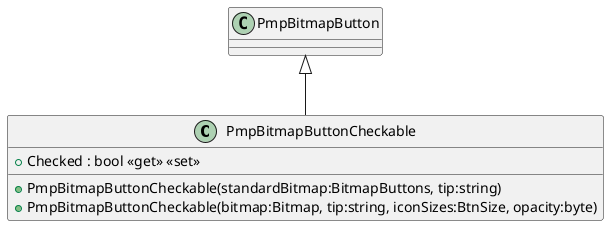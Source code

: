 @startuml
class PmpBitmapButtonCheckable {
    + PmpBitmapButtonCheckable(standardBitmap:BitmapButtons, tip:string)
    + PmpBitmapButtonCheckable(bitmap:Bitmap, tip:string, iconSizes:BtnSize, opacity:byte)
    + Checked : bool <<get>> <<set>>
}
PmpBitmapButton <|-- PmpBitmapButtonCheckable
@enduml
